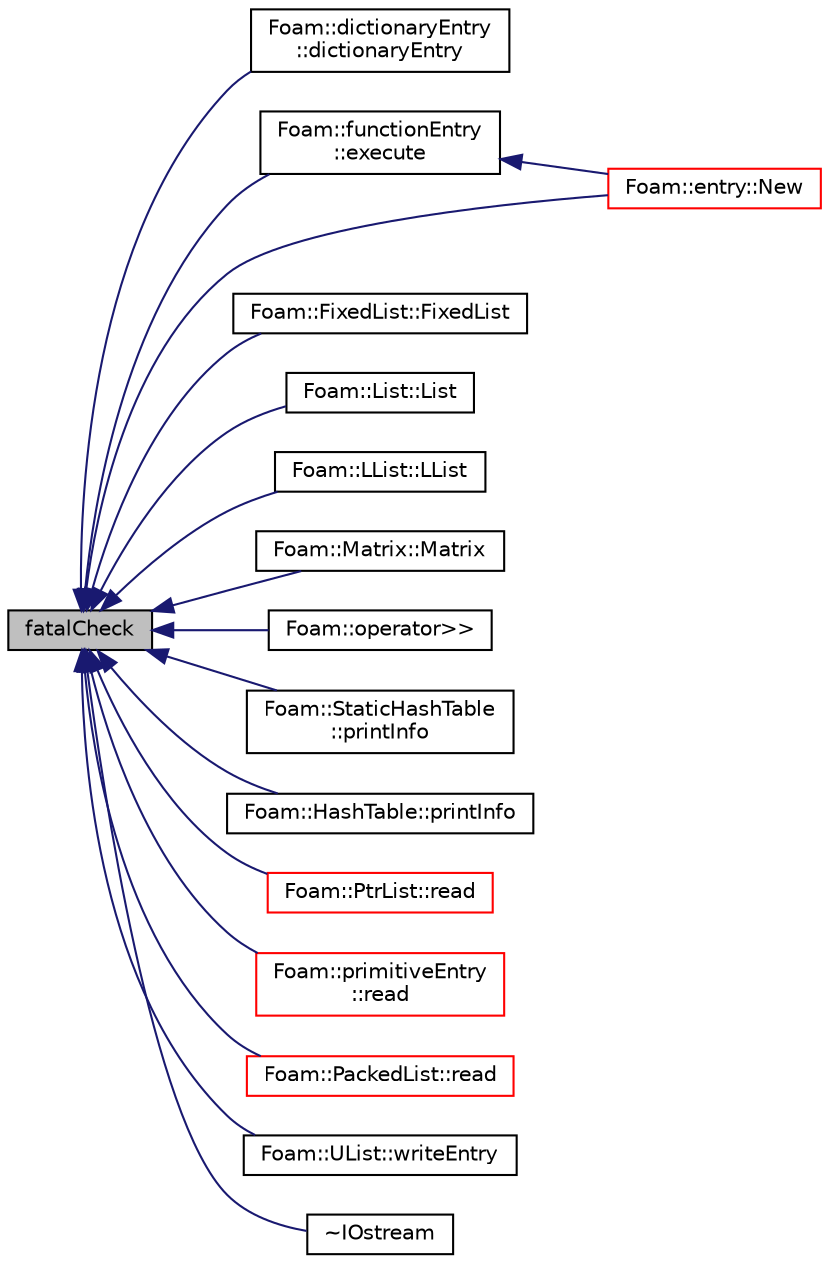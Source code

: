 digraph "fatalCheck"
{
  bgcolor="transparent";
  edge [fontname="Helvetica",fontsize="10",labelfontname="Helvetica",labelfontsize="10"];
  node [fontname="Helvetica",fontsize="10",shape=record];
  rankdir="LR";
  Node1 [label="fatalCheck",height=0.2,width=0.4,color="black", fillcolor="grey75", style="filled", fontcolor="black"];
  Node1 -> Node2 [dir="back",color="midnightblue",fontsize="10",style="solid",fontname="Helvetica"];
  Node2 [label="Foam::dictionaryEntry\l::dictionaryEntry",height=0.2,width=0.4,color="black",URL="$a00532.html#a168531ee003d4e9aea856be2a11327dc",tooltip="Construct from the parent dictionary and Istream. "];
  Node1 -> Node3 [dir="back",color="midnightblue",fontsize="10",style="solid",fontname="Helvetica"];
  Node3 [label="Foam::functionEntry\l::execute",height=0.2,width=0.4,color="black",URL="$a00883.html#a69734246e20b250d3c8cabe9a484fc55",tooltip="Execute the functionEntry in a sub-dict context. "];
  Node3 -> Node4 [dir="back",color="midnightblue",fontsize="10",style="solid",fontname="Helvetica"];
  Node4 [label="Foam::entry::New",height=0.2,width=0.4,color="red",URL="$a00669.html#a8a226a546ec766d55192e65b55f87715",tooltip="Construct from Istream and insert into dictionary. "];
  Node1 -> Node5 [dir="back",color="midnightblue",fontsize="10",style="solid",fontname="Helvetica"];
  Node5 [label="Foam::FixedList::FixedList",height=0.2,width=0.4,color="black",URL="$a00836.html#a96fc89cc5cd7ef81f0d49bfb25247021",tooltip="Construct from Istream. "];
  Node1 -> Node6 [dir="back",color="midnightblue",fontsize="10",style="solid",fontname="Helvetica"];
  Node6 [label="Foam::List::List",height=0.2,width=0.4,color="black",URL="$a01397.html#a14f9ee6bb196d1f585f55ea49dc15a0c",tooltip="Construct from Istream. "];
  Node1 -> Node7 [dir="back",color="midnightblue",fontsize="10",style="solid",fontname="Helvetica"];
  Node7 [label="Foam::LList::LList",height=0.2,width=0.4,color="black",URL="$a01404.html#aa632aa973f33404a158c0481ead8a78b",tooltip="Construct from Istream. "];
  Node1 -> Node8 [dir="back",color="midnightblue",fontsize="10",style="solid",fontname="Helvetica"];
  Node8 [label="Foam::Matrix::Matrix",height=0.2,width=0.4,color="black",URL="$a01475.html#aa92976d4353b6683c4f4b1b50a536502",tooltip="Construct from Istream. "];
  Node1 -> Node4 [dir="back",color="midnightblue",fontsize="10",style="solid",fontname="Helvetica"];
  Node1 -> Node9 [dir="back",color="midnightblue",fontsize="10",style="solid",fontname="Helvetica"];
  Node9 [label="Foam::operator\>\>",height=0.2,width=0.4,color="black",URL="$a10909.html#a1f3f7088d8d5d65fbdaab2999592eac4"];
  Node1 -> Node10 [dir="back",color="midnightblue",fontsize="10",style="solid",fontname="Helvetica"];
  Node10 [label="Foam::StaticHashTable\l::printInfo",height=0.2,width=0.4,color="black",URL="$a02527.html#aa83f51c128dc4622568ef2cf81ded527",tooltip="Print information. "];
  Node1 -> Node11 [dir="back",color="midnightblue",fontsize="10",style="solid",fontname="Helvetica"];
  Node11 [label="Foam::HashTable::printInfo",height=0.2,width=0.4,color="black",URL="$a01001.html#aa83f51c128dc4622568ef2cf81ded527",tooltip="Print information. "];
  Node1 -> Node12 [dir="back",color="midnightblue",fontsize="10",style="solid",fontname="Helvetica"];
  Node12 [label="Foam::PtrList::read",height=0.2,width=0.4,color="red",URL="$a02082.html#a13f28f6f50da188010f20f60b92f4f39",tooltip="Read from Istream using given Istream constructor class. "];
  Node1 -> Node13 [dir="back",color="midnightblue",fontsize="10",style="solid",fontname="Helvetica"];
  Node13 [label="Foam::primitiveEntry\l::read",height=0.2,width=0.4,color="red",URL="$a02017.html#aec631c08ab1cd21bac04fbc797c9c5fb",tooltip="Read tokens from the given stream. "];
  Node1 -> Node14 [dir="back",color="midnightblue",fontsize="10",style="solid",fontname="Helvetica"];
  Node14 [label="Foam::PackedList::read",height=0.2,width=0.4,color="red",URL="$a01800.html#a223c472410515286cf5050b0b7b37396",tooltip="Clear list and read from stream. "];
  Node1 -> Node15 [dir="back",color="midnightblue",fontsize="10",style="solid",fontname="Helvetica"];
  Node15 [label="Foam::UList::writeEntry",height=0.2,width=0.4,color="black",URL="$a02847.html#a7bd1878bce81bf4174dea56840d4a007",tooltip="Write the UList as a dictionary entry with keyword. "];
  Node1 -> Node16 [dir="back",color="midnightblue",fontsize="10",style="solid",fontname="Helvetica"];
  Node16 [label="~IOstream",height=0.2,width=0.4,color="black",URL="$a01209.html#aa9fcba48c7969515b30155d04547feaa",tooltip="Destructor. "];
}
